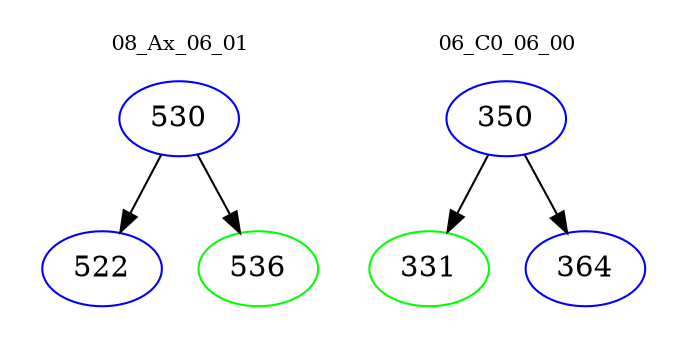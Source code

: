 digraph{
subgraph cluster_0 {
color = white
label = "08_Ax_06_01";
fontsize=10;
T0_530 [label="530", color="blue"]
T0_530 -> T0_522 [color="black"]
T0_522 [label="522", color="blue"]
T0_530 -> T0_536 [color="black"]
T0_536 [label="536", color="green"]
}
subgraph cluster_1 {
color = white
label = "06_C0_06_00";
fontsize=10;
T1_350 [label="350", color="blue"]
T1_350 -> T1_331 [color="black"]
T1_331 [label="331", color="green"]
T1_350 -> T1_364 [color="black"]
T1_364 [label="364", color="blue"]
}
}
